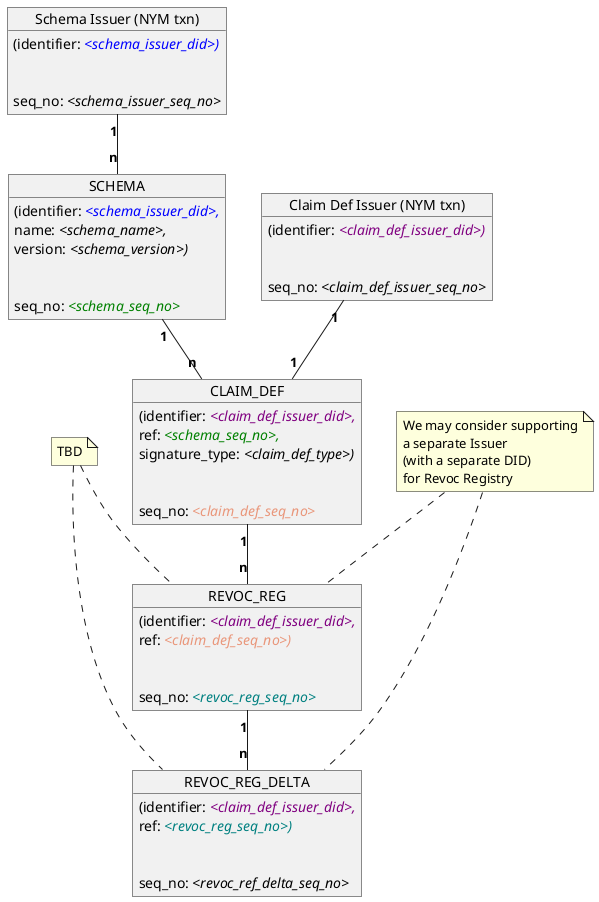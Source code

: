 @startuml
object "Schema Issuer (NYM txn)" as DID1 {
(identifier: <font color=blue><i><schema_issuer_did>)
\n
seq_no: <i><schema_issuer_seq_no>
}

object "Claim Def Issuer (NYM txn)" as DID2 {
(identifier: <font color=purple><i><claim_def_issuer_did>)
\n
seq_no: <i><claim_def_issuer_seq_no>
}

object SCHEMA {
(identifier: <font color=blue><i><schema_issuer_did>,
name: <i><schema_name>,
version: <i><schema_version>)
\n
seq_no: <font color=green><i><schema_seq_no>
}

object CLAIM_DEF {
(identifier: <font color=purple><i><claim_def_issuer_did>,
ref: <font color=green><i><schema_seq_no>,
signature_type: <i><claim_def_type>)
\n
seq_no: <font color=darksalmon><i><claim_def_seq_no>
}

object REVOC_REG {
(identifier: <font color=purple><i><claim_def_issuer_did>,
ref: <font color=darksalmon><i><claim_def_seq_no>)
\n
seq_no: <font color=teal><i><revoc_reg_seq_no>
}

object REVOC_REG_DELTA {
(identifier: <font color=purple><i><claim_def_issuer_did>,
ref: <font color=teal><i><revoc_reg_seq_no>)
\n
seq_no: <i><revoc_ref_delta_seq_no>
}



DID1 "<b>1" -- "<b>n" SCHEMA
SCHEMA "<b>1" -- "<b>n" CLAIM_DEF
DID2 "<b>1" -- "<b>1" CLAIM_DEF
CLAIM_DEF "<b>1" -- "<b>n" REVOC_REG
REVOC_REG "<b>1" -- "<b>n" REVOC_REG_DELTA



note "TBD" as N1
note "We may consider supporting\na separate Issuer\n(with a separate DID)\nfor Revoc Registry" as N2
N1 .. REVOC_REG
N1 .. REVOC_REG_DELTA
N2 .. REVOC_REG
N2 .. REVOC_REG_DELTA

@enduml